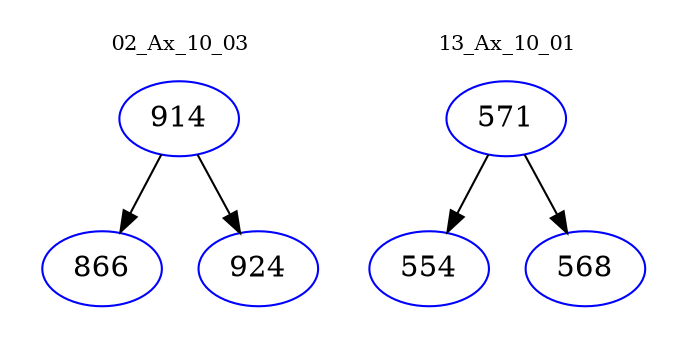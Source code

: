 digraph{
subgraph cluster_0 {
color = white
label = "02_Ax_10_03";
fontsize=10;
T0_914 [label="914", color="blue"]
T0_914 -> T0_866 [color="black"]
T0_866 [label="866", color="blue"]
T0_914 -> T0_924 [color="black"]
T0_924 [label="924", color="blue"]
}
subgraph cluster_1 {
color = white
label = "13_Ax_10_01";
fontsize=10;
T1_571 [label="571", color="blue"]
T1_571 -> T1_554 [color="black"]
T1_554 [label="554", color="blue"]
T1_571 -> T1_568 [color="black"]
T1_568 [label="568", color="blue"]
}
}
